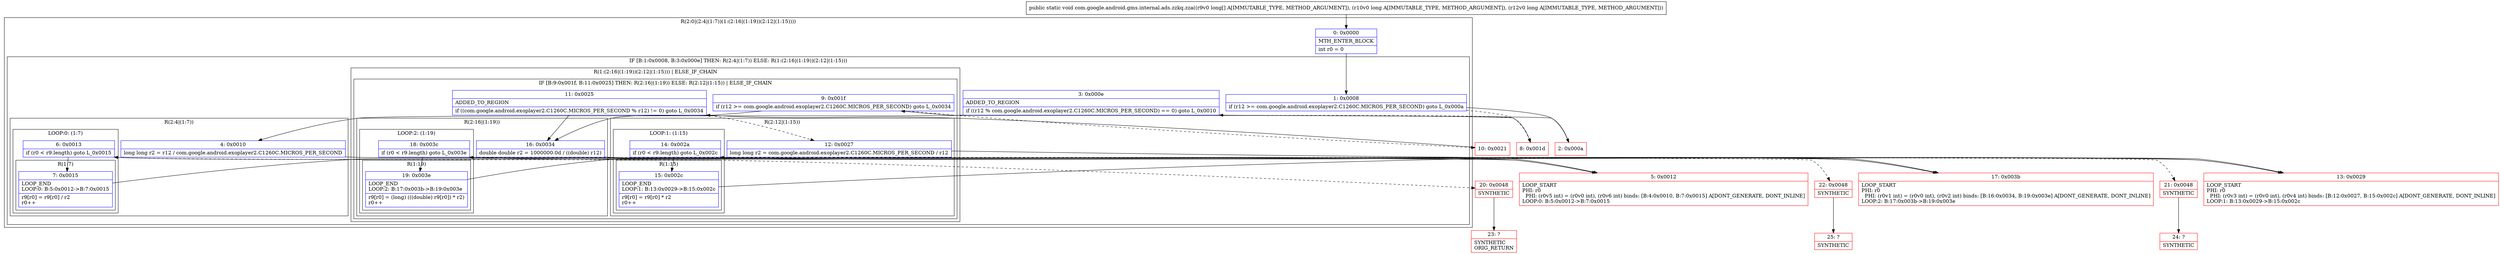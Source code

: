 digraph "CFG forcom.google.android.gms.internal.ads.zzkq.zza([JJJ)V" {
subgraph cluster_Region_1581576368 {
label = "R(2:0|(2:4|(1:7))(1:(2:16|(1:19))(2:12|(1:15))))";
node [shape=record,color=blue];
Node_0 [shape=record,label="{0\:\ 0x0000|MTH_ENTER_BLOCK\l|int r0 = 0\l}"];
subgraph cluster_IfRegion_1576646595 {
label = "IF [B:1:0x0008, B:3:0x000e] THEN: R(2:4|(1:7)) ELSE: R(1:(2:16|(1:19))(2:12|(1:15)))";
node [shape=record,color=blue];
Node_1 [shape=record,label="{1\:\ 0x0008|if (r12 \>= com.google.android.exoplayer2.C1260C.MICROS_PER_SECOND) goto L_0x000a\l}"];
Node_3 [shape=record,label="{3\:\ 0x000e|ADDED_TO_REGION\l|if ((r12 % com.google.android.exoplayer2.C1260C.MICROS_PER_SECOND) == 0) goto L_0x0010\l}"];
subgraph cluster_Region_772011095 {
label = "R(2:4|(1:7))";
node [shape=record,color=blue];
Node_4 [shape=record,label="{4\:\ 0x0010|long long r2 = r12 \/ com.google.android.exoplayer2.C1260C.MICROS_PER_SECOND\l}"];
subgraph cluster_LoopRegion_404085069 {
label = "LOOP:0: (1:7)";
node [shape=record,color=blue];
Node_6 [shape=record,label="{6\:\ 0x0013|if (r0 \< r9.length) goto L_0x0015\l}"];
subgraph cluster_Region_1288768886 {
label = "R(1:7)";
node [shape=record,color=blue];
Node_7 [shape=record,label="{7\:\ 0x0015|LOOP_END\lLOOP:0: B:5:0x0012\-\>B:7:0x0015\l|r9[r0] = r9[r0] \/ r2\lr0++\l}"];
}
}
}
subgraph cluster_Region_1045377174 {
label = "R(1:(2:16|(1:19))(2:12|(1:15))) | ELSE_IF_CHAIN\l";
node [shape=record,color=blue];
subgraph cluster_IfRegion_1746110698 {
label = "IF [B:9:0x001f, B:11:0x0025] THEN: R(2:16|(1:19)) ELSE: R(2:12|(1:15)) | ELSE_IF_CHAIN\l";
node [shape=record,color=blue];
Node_9 [shape=record,label="{9\:\ 0x001f|if (r12 \>= com.google.android.exoplayer2.C1260C.MICROS_PER_SECOND) goto L_0x0034\l}"];
Node_11 [shape=record,label="{11\:\ 0x0025|ADDED_TO_REGION\l|if ((com.google.android.exoplayer2.C1260C.MICROS_PER_SECOND % r12) != 0) goto L_0x0034\l}"];
subgraph cluster_Region_1558961540 {
label = "R(2:16|(1:19))";
node [shape=record,color=blue];
Node_16 [shape=record,label="{16\:\ 0x0034|double double r2 = 1000000.0d \/ ((double) r12)\l}"];
subgraph cluster_LoopRegion_896116012 {
label = "LOOP:2: (1:19)";
node [shape=record,color=blue];
Node_18 [shape=record,label="{18\:\ 0x003c|if (r0 \< r9.length) goto L_0x003e\l}"];
subgraph cluster_Region_794216027 {
label = "R(1:19)";
node [shape=record,color=blue];
Node_19 [shape=record,label="{19\:\ 0x003e|LOOP_END\lLOOP:2: B:17:0x003b\-\>B:19:0x003e\l|r9[r0] = (long) (((double) r9[r0]) * r2)\lr0++\l}"];
}
}
}
subgraph cluster_Region_609440752 {
label = "R(2:12|(1:15))";
node [shape=record,color=blue];
Node_12 [shape=record,label="{12\:\ 0x0027|long long r2 = com.google.android.exoplayer2.C1260C.MICROS_PER_SECOND \/ r12\l}"];
subgraph cluster_LoopRegion_739559876 {
label = "LOOP:1: (1:15)";
node [shape=record,color=blue];
Node_14 [shape=record,label="{14\:\ 0x002a|if (r0 \< r9.length) goto L_0x002c\l}"];
subgraph cluster_Region_938502331 {
label = "R(1:15)";
node [shape=record,color=blue];
Node_15 [shape=record,label="{15\:\ 0x002c|LOOP_END\lLOOP:1: B:13:0x0029\-\>B:15:0x002c\l|r9[r0] = r9[r0] * r2\lr0++\l}"];
}
}
}
}
}
}
}
Node_2 [shape=record,color=red,label="{2\:\ 0x000a}"];
Node_5 [shape=record,color=red,label="{5\:\ 0x0012|LOOP_START\lPHI: r0 \l  PHI: (r0v5 int) = (r0v0 int), (r0v6 int) binds: [B:4:0x0010, B:7:0x0015] A[DONT_GENERATE, DONT_INLINE]\lLOOP:0: B:5:0x0012\-\>B:7:0x0015\l}"];
Node_8 [shape=record,color=red,label="{8\:\ 0x001d}"];
Node_10 [shape=record,color=red,label="{10\:\ 0x0021}"];
Node_13 [shape=record,color=red,label="{13\:\ 0x0029|LOOP_START\lPHI: r0 \l  PHI: (r0v3 int) = (r0v0 int), (r0v4 int) binds: [B:12:0x0027, B:15:0x002c] A[DONT_GENERATE, DONT_INLINE]\lLOOP:1: B:13:0x0029\-\>B:15:0x002c\l}"];
Node_17 [shape=record,color=red,label="{17\:\ 0x003b|LOOP_START\lPHI: r0 \l  PHI: (r0v1 int) = (r0v0 int), (r0v2 int) binds: [B:16:0x0034, B:19:0x003e] A[DONT_GENERATE, DONT_INLINE]\lLOOP:2: B:17:0x003b\-\>B:19:0x003e\l}"];
Node_20 [shape=record,color=red,label="{20\:\ 0x0048|SYNTHETIC\l}"];
Node_21 [shape=record,color=red,label="{21\:\ 0x0048|SYNTHETIC\l}"];
Node_22 [shape=record,color=red,label="{22\:\ 0x0048|SYNTHETIC\l}"];
Node_23 [shape=record,color=red,label="{23\:\ ?|SYNTHETIC\lORIG_RETURN\l}"];
Node_24 [shape=record,color=red,label="{24\:\ ?|SYNTHETIC\l}"];
Node_25 [shape=record,color=red,label="{25\:\ ?|SYNTHETIC\l}"];
MethodNode[shape=record,label="{public static void com.google.android.gms.internal.ads.zzkq.zza((r9v0 long[] A[IMMUTABLE_TYPE, METHOD_ARGUMENT]), (r10v0 long A[IMMUTABLE_TYPE, METHOD_ARGUMENT]), (r12v0 long A[IMMUTABLE_TYPE, METHOD_ARGUMENT])) }"];
MethodNode -> Node_0;
Node_0 -> Node_1;
Node_1 -> Node_2;
Node_1 -> Node_8[style=dashed];
Node_3 -> Node_4;
Node_3 -> Node_8[style=dashed];
Node_4 -> Node_5;
Node_6 -> Node_7;
Node_6 -> Node_20[style=dashed];
Node_7 -> Node_5;
Node_9 -> Node_10[style=dashed];
Node_9 -> Node_16;
Node_11 -> Node_12[style=dashed];
Node_11 -> Node_16;
Node_16 -> Node_17;
Node_18 -> Node_19;
Node_18 -> Node_22[style=dashed];
Node_19 -> Node_17;
Node_12 -> Node_13;
Node_14 -> Node_15;
Node_14 -> Node_21[style=dashed];
Node_15 -> Node_13;
Node_2 -> Node_3;
Node_5 -> Node_6;
Node_8 -> Node_9;
Node_10 -> Node_11;
Node_13 -> Node_14;
Node_17 -> Node_18;
Node_20 -> Node_23;
Node_21 -> Node_24;
Node_22 -> Node_25;
}

